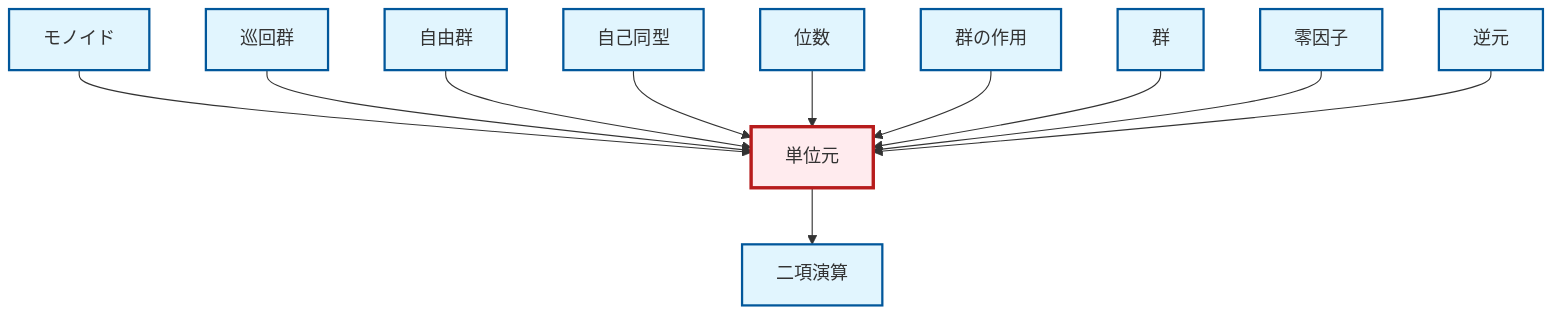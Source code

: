 graph TD
    classDef definition fill:#e1f5fe,stroke:#01579b,stroke-width:2px
    classDef theorem fill:#f3e5f5,stroke:#4a148c,stroke-width:2px
    classDef axiom fill:#fff3e0,stroke:#e65100,stroke-width:2px
    classDef example fill:#e8f5e9,stroke:#1b5e20,stroke-width:2px
    classDef current fill:#ffebee,stroke:#b71c1c,stroke-width:3px
    def-binary-operation["二項演算"]:::definition
    def-group["群"]:::definition
    def-identity-element["単位元"]:::definition
    def-monoid["モノイド"]:::definition
    def-zero-divisor["零因子"]:::definition
    def-free-group["自由群"]:::definition
    def-cyclic-group["巡回群"]:::definition
    def-inverse-element["逆元"]:::definition
    def-group-action["群の作用"]:::definition
    def-automorphism["自己同型"]:::definition
    def-order["位数"]:::definition
    def-monoid --> def-identity-element
    def-cyclic-group --> def-identity-element
    def-free-group --> def-identity-element
    def-automorphism --> def-identity-element
    def-identity-element --> def-binary-operation
    def-order --> def-identity-element
    def-group-action --> def-identity-element
    def-group --> def-identity-element
    def-zero-divisor --> def-identity-element
    def-inverse-element --> def-identity-element
    class def-identity-element current